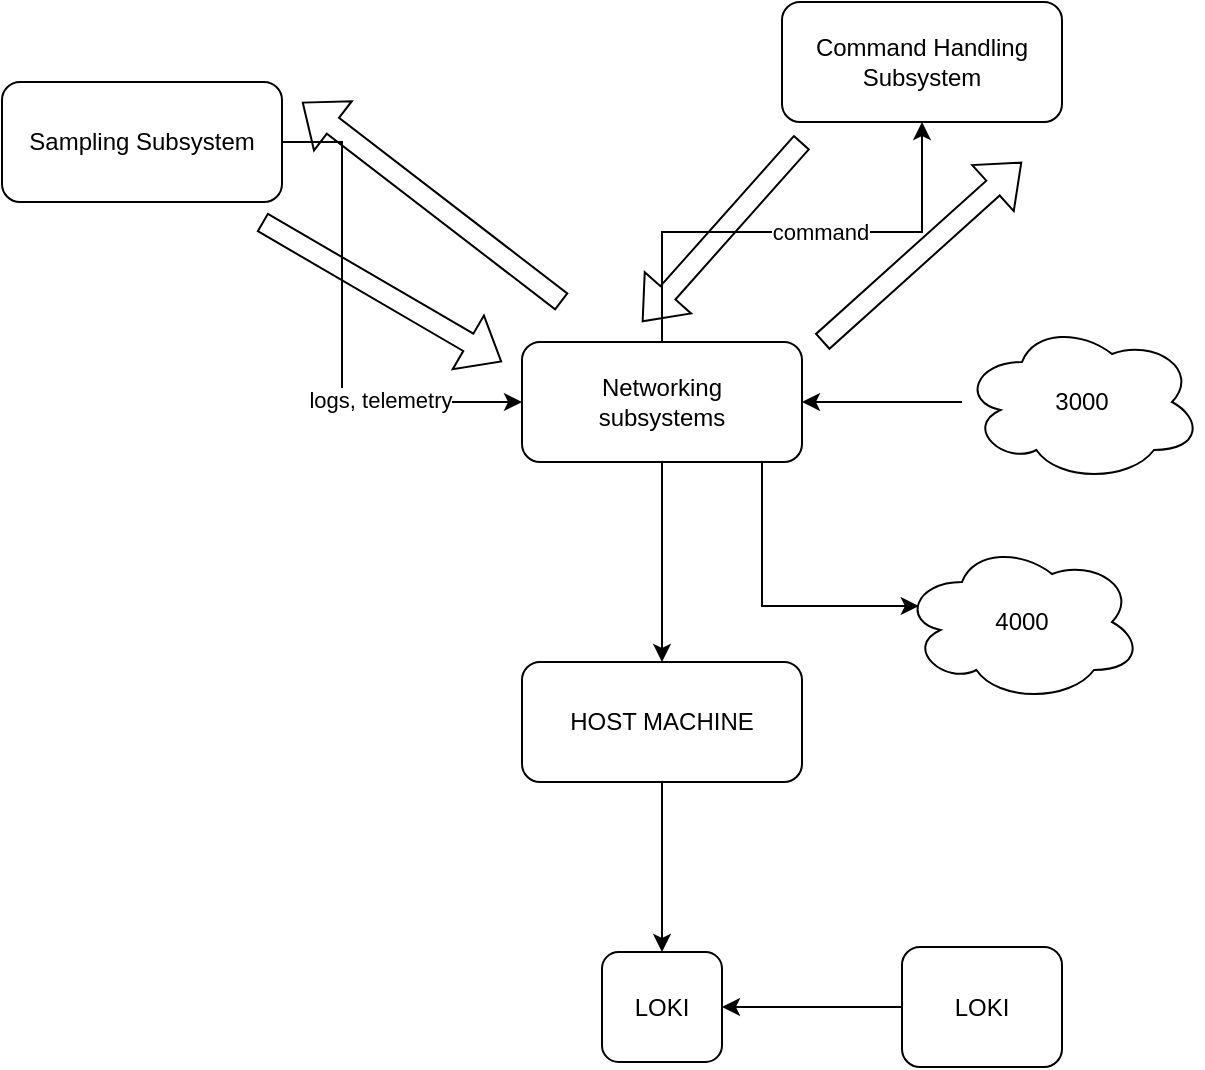 <mxfile version="20.8.9" type="github"><diagram name="ページ1" id="7tx8y4rKEs-cx5rmt0yj"><mxGraphModel dx="998" dy="606" grid="1" gridSize="10" guides="1" tooltips="1" connect="1" arrows="1" fold="1" page="1" pageScale="1" pageWidth="827" pageHeight="1169" math="0" shadow="0"><root><mxCell id="0"/><mxCell id="1" parent="0"/><mxCell id="C8ygovwbYVIQjuHn9Mba-14" style="edgeStyle=orthogonalEdgeStyle;rounded=0;orthogonalLoop=1;jettySize=auto;html=1;entryX=0;entryY=0.5;entryDx=0;entryDy=0;" edge="1" parent="1" source="C8ygovwbYVIQjuHn9Mba-1" target="C8ygovwbYVIQjuHn9Mba-2"><mxGeometry relative="1" as="geometry"><Array as="points"><mxPoint x="210" y="310"/></Array></mxGeometry></mxCell><mxCell id="C8ygovwbYVIQjuHn9Mba-15" value="logs, telemetry" style="edgeLabel;html=1;align=center;verticalAlign=middle;resizable=0;points=[];" vertex="1" connectable="0" parent="C8ygovwbYVIQjuHn9Mba-14"><mxGeometry x="0.426" y="1" relative="1" as="geometry"><mxPoint as="offset"/></mxGeometry></mxCell><mxCell id="C8ygovwbYVIQjuHn9Mba-1" value="Sampling Subsystem" style="rounded=1;whiteSpace=wrap;html=1;" vertex="1" parent="1"><mxGeometry x="40" y="150" width="140" height="60" as="geometry"/></mxCell><mxCell id="C8ygovwbYVIQjuHn9Mba-4" value="" style="edgeStyle=orthogonalEdgeStyle;rounded=0;orthogonalLoop=1;jettySize=auto;html=1;" edge="1" parent="1" source="C8ygovwbYVIQjuHn9Mba-2" target="C8ygovwbYVIQjuHn9Mba-3"><mxGeometry relative="1" as="geometry"/></mxCell><mxCell id="C8ygovwbYVIQjuHn9Mba-12" style="edgeStyle=orthogonalEdgeStyle;rounded=0;orthogonalLoop=1;jettySize=auto;html=1;" edge="1" parent="1" source="C8ygovwbYVIQjuHn9Mba-2" target="C8ygovwbYVIQjuHn9Mba-11"><mxGeometry relative="1" as="geometry"/></mxCell><mxCell id="C8ygovwbYVIQjuHn9Mba-13" value="command" style="edgeLabel;html=1;align=center;verticalAlign=middle;resizable=0;points=[];" vertex="1" connectable="0" parent="C8ygovwbYVIQjuHn9Mba-12"><mxGeometry x="0.117" relative="1" as="geometry"><mxPoint as="offset"/></mxGeometry></mxCell><mxCell id="C8ygovwbYVIQjuHn9Mba-26" style="edgeStyle=orthogonalEdgeStyle;rounded=0;orthogonalLoop=1;jettySize=auto;html=1;entryX=0.07;entryY=0.4;entryDx=0;entryDy=0;entryPerimeter=0;" edge="1" parent="1" source="C8ygovwbYVIQjuHn9Mba-2" target="C8ygovwbYVIQjuHn9Mba-25"><mxGeometry relative="1" as="geometry"><Array as="points"><mxPoint x="420" y="412"/></Array></mxGeometry></mxCell><mxCell id="C8ygovwbYVIQjuHn9Mba-2" value="Networking&lt;br&gt;subsystems" style="rounded=1;whiteSpace=wrap;html=1;" vertex="1" parent="1"><mxGeometry x="300" y="280" width="140" height="60" as="geometry"/></mxCell><mxCell id="C8ygovwbYVIQjuHn9Mba-22" value="" style="edgeStyle=orthogonalEdgeStyle;rounded=0;orthogonalLoop=1;jettySize=auto;html=1;" edge="1" parent="1" source="C8ygovwbYVIQjuHn9Mba-3" target="C8ygovwbYVIQjuHn9Mba-21"><mxGeometry relative="1" as="geometry"/></mxCell><mxCell id="C8ygovwbYVIQjuHn9Mba-3" value="HOST MACHINE" style="rounded=1;whiteSpace=wrap;html=1;" vertex="1" parent="1"><mxGeometry x="300" y="440" width="140" height="60" as="geometry"/></mxCell><mxCell id="C8ygovwbYVIQjuHn9Mba-10" style="edgeStyle=orthogonalEdgeStyle;rounded=0;orthogonalLoop=1;jettySize=auto;html=1;entryX=1;entryY=0.5;entryDx=0;entryDy=0;" edge="1" parent="1" source="C8ygovwbYVIQjuHn9Mba-9" target="C8ygovwbYVIQjuHn9Mba-2"><mxGeometry relative="1" as="geometry"/></mxCell><mxCell id="C8ygovwbYVIQjuHn9Mba-9" value="3000" style="ellipse;shape=cloud;whiteSpace=wrap;html=1;" vertex="1" parent="1"><mxGeometry x="520" y="270" width="120" height="80" as="geometry"/></mxCell><mxCell id="C8ygovwbYVIQjuHn9Mba-11" value="Command Handling Subsystem" style="rounded=1;whiteSpace=wrap;html=1;" vertex="1" parent="1"><mxGeometry x="430" y="110" width="140" height="60" as="geometry"/></mxCell><mxCell id="C8ygovwbYVIQjuHn9Mba-17" value="" style="shape=flexArrow;endArrow=classic;html=1;rounded=0;" edge="1" parent="1"><mxGeometry width="50" height="50" relative="1" as="geometry"><mxPoint x="170" y="220" as="sourcePoint"/><mxPoint x="290" y="290" as="targetPoint"/></mxGeometry></mxCell><mxCell id="C8ygovwbYVIQjuHn9Mba-18" value="" style="shape=flexArrow;endArrow=classic;html=1;rounded=0;" edge="1" parent="1"><mxGeometry width="50" height="50" relative="1" as="geometry"><mxPoint x="450" y="280" as="sourcePoint"/><mxPoint x="550" y="190" as="targetPoint"/></mxGeometry></mxCell><mxCell id="C8ygovwbYVIQjuHn9Mba-19" value="" style="shape=flexArrow;endArrow=classic;html=1;rounded=0;" edge="1" parent="1"><mxGeometry width="50" height="50" relative="1" as="geometry"><mxPoint x="440" y="180" as="sourcePoint"/><mxPoint x="360" y="270" as="targetPoint"/></mxGeometry></mxCell><mxCell id="C8ygovwbYVIQjuHn9Mba-20" value="" style="shape=flexArrow;endArrow=classic;html=1;rounded=0;" edge="1" parent="1"><mxGeometry width="50" height="50" relative="1" as="geometry"><mxPoint x="320" y="260" as="sourcePoint"/><mxPoint x="190" y="160" as="targetPoint"/></mxGeometry></mxCell><mxCell id="C8ygovwbYVIQjuHn9Mba-21" value="LOKI" style="rounded=1;whiteSpace=wrap;html=1;" vertex="1" parent="1"><mxGeometry x="340" y="585" width="60" height="55" as="geometry"/></mxCell><mxCell id="C8ygovwbYVIQjuHn9Mba-24" style="edgeStyle=orthogonalEdgeStyle;rounded=0;orthogonalLoop=1;jettySize=auto;html=1;" edge="1" parent="1" source="C8ygovwbYVIQjuHn9Mba-23" target="C8ygovwbYVIQjuHn9Mba-21"><mxGeometry relative="1" as="geometry"/></mxCell><mxCell id="C8ygovwbYVIQjuHn9Mba-23" value="LOKI" style="rounded=1;whiteSpace=wrap;html=1;" vertex="1" parent="1"><mxGeometry x="490" y="582.5" width="80" height="60" as="geometry"/></mxCell><mxCell id="C8ygovwbYVIQjuHn9Mba-25" value="4000" style="ellipse;shape=cloud;whiteSpace=wrap;html=1;" vertex="1" parent="1"><mxGeometry x="490" y="380" width="120" height="80" as="geometry"/></mxCell></root></mxGraphModel></diagram></mxfile>